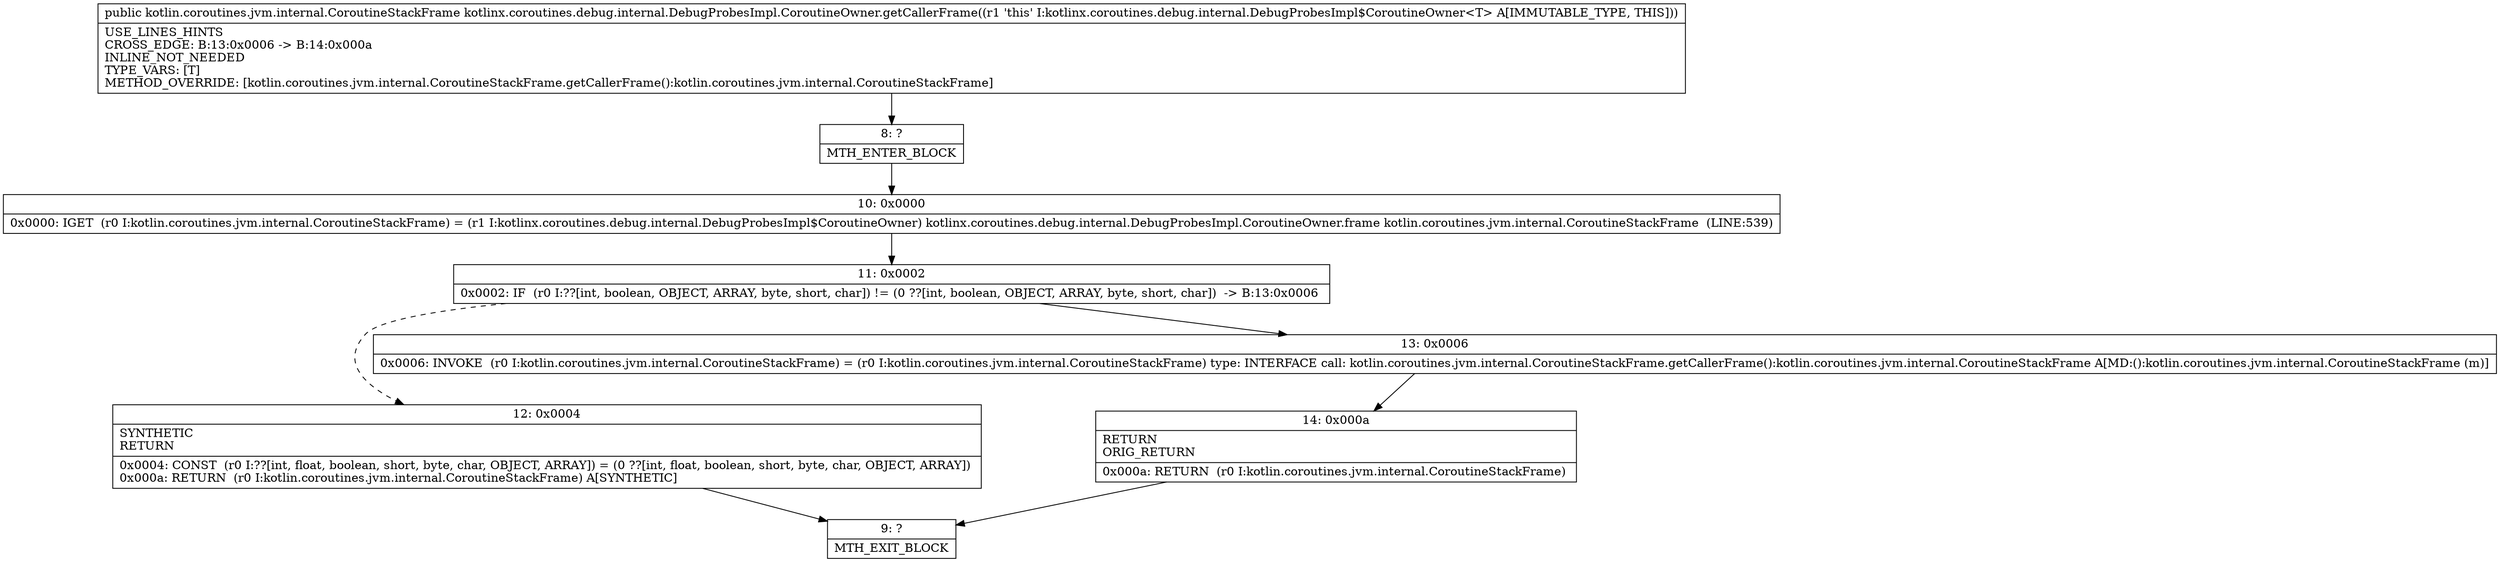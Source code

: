 digraph "CFG forkotlinx.coroutines.debug.internal.DebugProbesImpl.CoroutineOwner.getCallerFrame()Lkotlin\/coroutines\/jvm\/internal\/CoroutineStackFrame;" {
Node_8 [shape=record,label="{8\:\ ?|MTH_ENTER_BLOCK\l}"];
Node_10 [shape=record,label="{10\:\ 0x0000|0x0000: IGET  (r0 I:kotlin.coroutines.jvm.internal.CoroutineStackFrame) = (r1 I:kotlinx.coroutines.debug.internal.DebugProbesImpl$CoroutineOwner) kotlinx.coroutines.debug.internal.DebugProbesImpl.CoroutineOwner.frame kotlin.coroutines.jvm.internal.CoroutineStackFrame  (LINE:539)\l}"];
Node_11 [shape=record,label="{11\:\ 0x0002|0x0002: IF  (r0 I:??[int, boolean, OBJECT, ARRAY, byte, short, char]) != (0 ??[int, boolean, OBJECT, ARRAY, byte, short, char])  \-\> B:13:0x0006 \l}"];
Node_12 [shape=record,label="{12\:\ 0x0004|SYNTHETIC\lRETURN\l|0x0004: CONST  (r0 I:??[int, float, boolean, short, byte, char, OBJECT, ARRAY]) = (0 ??[int, float, boolean, short, byte, char, OBJECT, ARRAY]) \l0x000a: RETURN  (r0 I:kotlin.coroutines.jvm.internal.CoroutineStackFrame) A[SYNTHETIC]\l}"];
Node_9 [shape=record,label="{9\:\ ?|MTH_EXIT_BLOCK\l}"];
Node_13 [shape=record,label="{13\:\ 0x0006|0x0006: INVOKE  (r0 I:kotlin.coroutines.jvm.internal.CoroutineStackFrame) = (r0 I:kotlin.coroutines.jvm.internal.CoroutineStackFrame) type: INTERFACE call: kotlin.coroutines.jvm.internal.CoroutineStackFrame.getCallerFrame():kotlin.coroutines.jvm.internal.CoroutineStackFrame A[MD:():kotlin.coroutines.jvm.internal.CoroutineStackFrame (m)]\l}"];
Node_14 [shape=record,label="{14\:\ 0x000a|RETURN\lORIG_RETURN\l|0x000a: RETURN  (r0 I:kotlin.coroutines.jvm.internal.CoroutineStackFrame) \l}"];
MethodNode[shape=record,label="{public kotlin.coroutines.jvm.internal.CoroutineStackFrame kotlinx.coroutines.debug.internal.DebugProbesImpl.CoroutineOwner.getCallerFrame((r1 'this' I:kotlinx.coroutines.debug.internal.DebugProbesImpl$CoroutineOwner\<T\> A[IMMUTABLE_TYPE, THIS]))  | USE_LINES_HINTS\lCROSS_EDGE: B:13:0x0006 \-\> B:14:0x000a\lINLINE_NOT_NEEDED\lTYPE_VARS: [T]\lMETHOD_OVERRIDE: [kotlin.coroutines.jvm.internal.CoroutineStackFrame.getCallerFrame():kotlin.coroutines.jvm.internal.CoroutineStackFrame]\l}"];
MethodNode -> Node_8;Node_8 -> Node_10;
Node_10 -> Node_11;
Node_11 -> Node_12[style=dashed];
Node_11 -> Node_13;
Node_12 -> Node_9;
Node_13 -> Node_14;
Node_14 -> Node_9;
}

